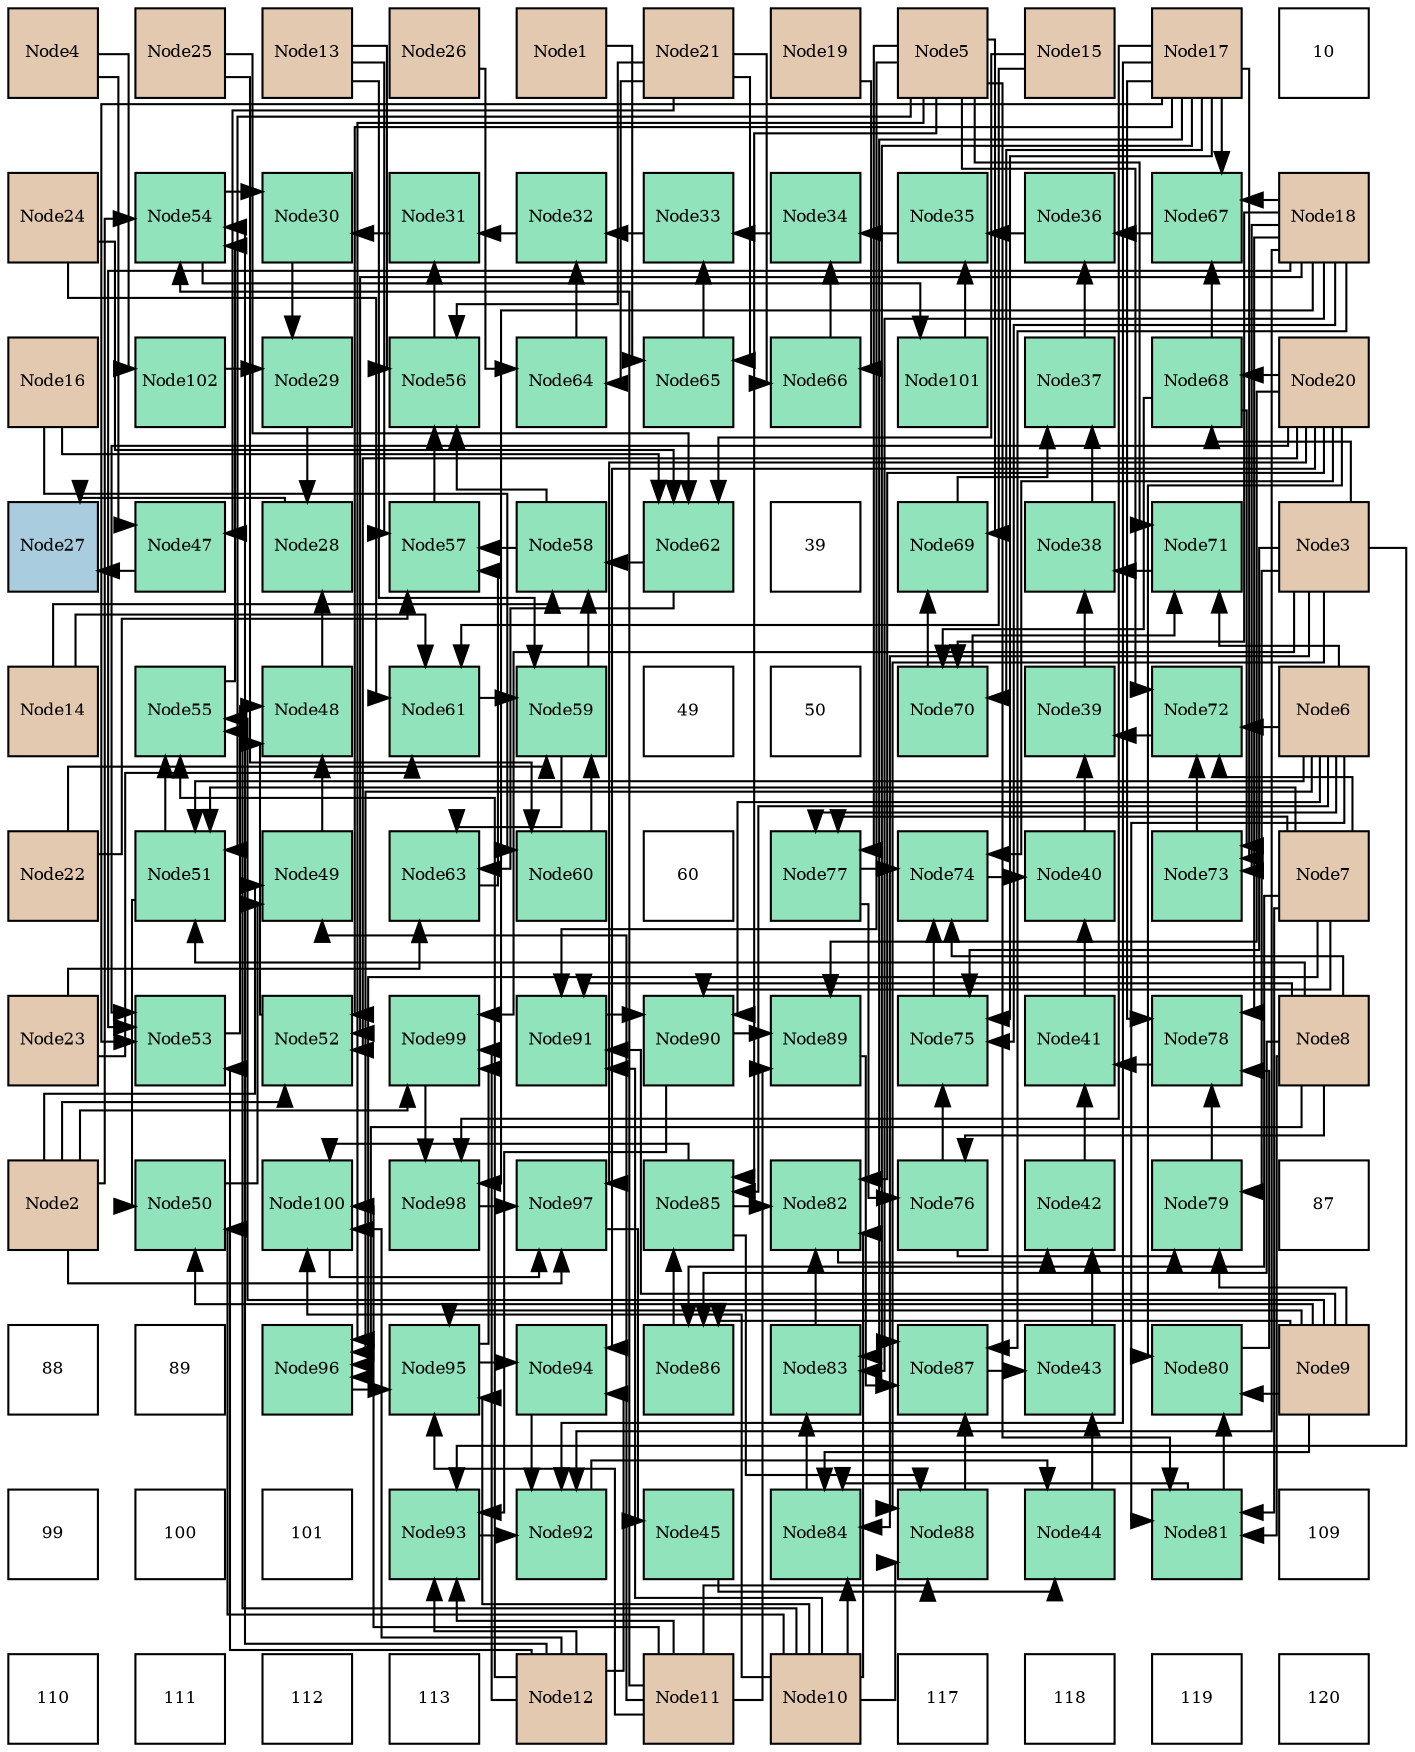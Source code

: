 digraph layout{
 rankdir=TB;
 splines=ortho;
 node [style=filled shape=square fixedsize=true width=0.6];
0[label="Node4", fontsize=8, fillcolor="#e3c9af"];
1[label="Node25", fontsize=8, fillcolor="#e3c9af"];
2[label="Node13", fontsize=8, fillcolor="#e3c9af"];
3[label="Node26", fontsize=8, fillcolor="#e3c9af"];
4[label="Node1", fontsize=8, fillcolor="#e3c9af"];
5[label="Node21", fontsize=8, fillcolor="#e3c9af"];
6[label="Node19", fontsize=8, fillcolor="#e3c9af"];
7[label="Node5", fontsize=8, fillcolor="#e3c9af"];
8[label="Node15", fontsize=8, fillcolor="#e3c9af"];
9[label="Node17", fontsize=8, fillcolor="#e3c9af"];
10[label="10", fontsize=8, fillcolor="#ffffff"];
11[label="Node24", fontsize=8, fillcolor="#e3c9af"];
12[label="Node54", fontsize=8, fillcolor="#91e3bb"];
13[label="Node30", fontsize=8, fillcolor="#91e3bb"];
14[label="Node31", fontsize=8, fillcolor="#91e3bb"];
15[label="Node32", fontsize=8, fillcolor="#91e3bb"];
16[label="Node33", fontsize=8, fillcolor="#91e3bb"];
17[label="Node34", fontsize=8, fillcolor="#91e3bb"];
18[label="Node35", fontsize=8, fillcolor="#91e3bb"];
19[label="Node36", fontsize=8, fillcolor="#91e3bb"];
20[label="Node67", fontsize=8, fillcolor="#91e3bb"];
21[label="Node18", fontsize=8, fillcolor="#e3c9af"];
22[label="Node16", fontsize=8, fillcolor="#e3c9af"];
23[label="Node102", fontsize=8, fillcolor="#91e3bb"];
24[label="Node29", fontsize=8, fillcolor="#91e3bb"];
25[label="Node56", fontsize=8, fillcolor="#91e3bb"];
26[label="Node64", fontsize=8, fillcolor="#91e3bb"];
27[label="Node65", fontsize=8, fillcolor="#91e3bb"];
28[label="Node66", fontsize=8, fillcolor="#91e3bb"];
29[label="Node101", fontsize=8, fillcolor="#91e3bb"];
30[label="Node37", fontsize=8, fillcolor="#91e3bb"];
31[label="Node68", fontsize=8, fillcolor="#91e3bb"];
32[label="Node20", fontsize=8, fillcolor="#e3c9af"];
33[label="Node27", fontsize=8, fillcolor="#a9ccde"];
34[label="Node47", fontsize=8, fillcolor="#91e3bb"];
35[label="Node28", fontsize=8, fillcolor="#91e3bb"];
36[label="Node57", fontsize=8, fillcolor="#91e3bb"];
37[label="Node58", fontsize=8, fillcolor="#91e3bb"];
38[label="Node62", fontsize=8, fillcolor="#91e3bb"];
39[label="39", fontsize=8, fillcolor="#ffffff"];
40[label="Node69", fontsize=8, fillcolor="#91e3bb"];
41[label="Node38", fontsize=8, fillcolor="#91e3bb"];
42[label="Node71", fontsize=8, fillcolor="#91e3bb"];
43[label="Node3", fontsize=8, fillcolor="#e3c9af"];
44[label="Node14", fontsize=8, fillcolor="#e3c9af"];
45[label="Node55", fontsize=8, fillcolor="#91e3bb"];
46[label="Node48", fontsize=8, fillcolor="#91e3bb"];
47[label="Node61", fontsize=8, fillcolor="#91e3bb"];
48[label="Node59", fontsize=8, fillcolor="#91e3bb"];
49[label="49", fontsize=8, fillcolor="#ffffff"];
50[label="50", fontsize=8, fillcolor="#ffffff"];
51[label="Node70", fontsize=8, fillcolor="#91e3bb"];
52[label="Node39", fontsize=8, fillcolor="#91e3bb"];
53[label="Node72", fontsize=8, fillcolor="#91e3bb"];
54[label="Node6", fontsize=8, fillcolor="#e3c9af"];
55[label="Node22", fontsize=8, fillcolor="#e3c9af"];
56[label="Node51", fontsize=8, fillcolor="#91e3bb"];
57[label="Node49", fontsize=8, fillcolor="#91e3bb"];
58[label="Node63", fontsize=8, fillcolor="#91e3bb"];
59[label="Node60", fontsize=8, fillcolor="#91e3bb"];
60[label="60", fontsize=8, fillcolor="#ffffff"];
61[label="Node77", fontsize=8, fillcolor="#91e3bb"];
62[label="Node74", fontsize=8, fillcolor="#91e3bb"];
63[label="Node40", fontsize=8, fillcolor="#91e3bb"];
64[label="Node73", fontsize=8, fillcolor="#91e3bb"];
65[label="Node7", fontsize=8, fillcolor="#e3c9af"];
66[label="Node23", fontsize=8, fillcolor="#e3c9af"];
67[label="Node53", fontsize=8, fillcolor="#91e3bb"];
68[label="Node52", fontsize=8, fillcolor="#91e3bb"];
69[label="Node99", fontsize=8, fillcolor="#91e3bb"];
70[label="Node91", fontsize=8, fillcolor="#91e3bb"];
71[label="Node90", fontsize=8, fillcolor="#91e3bb"];
72[label="Node89", fontsize=8, fillcolor="#91e3bb"];
73[label="Node75", fontsize=8, fillcolor="#91e3bb"];
74[label="Node41", fontsize=8, fillcolor="#91e3bb"];
75[label="Node78", fontsize=8, fillcolor="#91e3bb"];
76[label="Node8", fontsize=8, fillcolor="#e3c9af"];
77[label="Node2", fontsize=8, fillcolor="#e3c9af"];
78[label="Node50", fontsize=8, fillcolor="#91e3bb"];
79[label="Node100", fontsize=8, fillcolor="#91e3bb"];
80[label="Node98", fontsize=8, fillcolor="#91e3bb"];
81[label="Node97", fontsize=8, fillcolor="#91e3bb"];
82[label="Node85", fontsize=8, fillcolor="#91e3bb"];
83[label="Node82", fontsize=8, fillcolor="#91e3bb"];
84[label="Node76", fontsize=8, fillcolor="#91e3bb"];
85[label="Node42", fontsize=8, fillcolor="#91e3bb"];
86[label="Node79", fontsize=8, fillcolor="#91e3bb"];
87[label="87", fontsize=8, fillcolor="#ffffff"];
88[label="88", fontsize=8, fillcolor="#ffffff"];
89[label="89", fontsize=8, fillcolor="#ffffff"];
90[label="Node96", fontsize=8, fillcolor="#91e3bb"];
91[label="Node95", fontsize=8, fillcolor="#91e3bb"];
92[label="Node94", fontsize=8, fillcolor="#91e3bb"];
93[label="Node86", fontsize=8, fillcolor="#91e3bb"];
94[label="Node83", fontsize=8, fillcolor="#91e3bb"];
95[label="Node87", fontsize=8, fillcolor="#91e3bb"];
96[label="Node43", fontsize=8, fillcolor="#91e3bb"];
97[label="Node80", fontsize=8, fillcolor="#91e3bb"];
98[label="Node9", fontsize=8, fillcolor="#e3c9af"];
99[label="99", fontsize=8, fillcolor="#ffffff"];
100[label="100", fontsize=8, fillcolor="#ffffff"];
101[label="101", fontsize=8, fillcolor="#ffffff"];
102[label="Node93", fontsize=8, fillcolor="#91e3bb"];
103[label="Node92", fontsize=8, fillcolor="#91e3bb"];
104[label="Node45", fontsize=8, fillcolor="#91e3bb"];
105[label="Node84", fontsize=8, fillcolor="#91e3bb"];
106[label="Node88", fontsize=8, fillcolor="#91e3bb"];
107[label="Node44", fontsize=8, fillcolor="#91e3bb"];
108[label="Node81", fontsize=8, fillcolor="#91e3bb"];
109[label="109", fontsize=8, fillcolor="#ffffff"];
110[label="110", fontsize=8, fillcolor="#ffffff"];
111[label="111", fontsize=8, fillcolor="#ffffff"];
112[label="112", fontsize=8, fillcolor="#ffffff"];
113[label="113", fontsize=8, fillcolor="#ffffff"];
114[label="Node12", fontsize=8, fillcolor="#e3c9af"];
115[label="Node11", fontsize=8, fillcolor="#e3c9af"];
116[label="Node10", fontsize=8, fillcolor="#e3c9af"];
117[label="117", fontsize=8, fillcolor="#ffffff"];
118[label="118", fontsize=8, fillcolor="#ffffff"];
119[label="119", fontsize=8, fillcolor="#ffffff"];
120[label="120", fontsize=8, fillcolor="#ffffff"];
edge [constraint=false, style=vis];35 -> 33;
34 -> 33;
24 -> 35;
46 -> 35;
13 -> 24;
23 -> 24;
14 -> 13;
12 -> 13;
15 -> 14;
25 -> 14;
16 -> 15;
26 -> 15;
17 -> 16;
27 -> 16;
18 -> 17;
28 -> 17;
19 -> 18;
29 -> 18;
30 -> 19;
20 -> 19;
41 -> 30;
40 -> 30;
52 -> 41;
42 -> 41;
63 -> 52;
53 -> 52;
74 -> 63;
62 -> 63;
85 -> 74;
75 -> 74;
96 -> 85;
83 -> 85;
107 -> 96;
95 -> 96;
104 -> 107;
103 -> 107;
81 -> 104;
36 -> 25;
37 -> 25;
2 -> 25;
5 -> 25;
80 -> 81;
79 -> 81;
77 -> 81;
32 -> 81;
57 -> 46;
68 -> 46;
67 -> 46;
37 -> 36;
58 -> 36;
2 -> 36;
55 -> 36;
73 -> 62;
61 -> 62;
76 -> 62;
32 -> 62;
86 -> 75;
97 -> 75;
9 -> 75;
21 -> 75;
94 -> 83;
82 -> 83;
116 -> 83;
32 -> 83;
106 -> 95;
72 -> 95;
9 -> 95;
21 -> 95;
102 -> 103;
92 -> 103;
9 -> 103;
21 -> 103;
69 -> 80;
9 -> 80;
21 -> 80;
12 -> 29;
78 -> 57;
77 -> 57;
115 -> 57;
45 -> 12;
77 -> 12;
115 -> 12;
114 -> 12;
48 -> 37;
38 -> 37;
44 -> 37;
48 -> 58;
38 -> 58;
66 -> 58;
51 -> 40;
7 -> 40;
51 -> 42;
7 -> 42;
54 -> 42;
64 -> 53;
7 -> 53;
54 -> 53;
65 -> 53;
84 -> 73;
43 -> 73;
9 -> 73;
21 -> 73;
84 -> 86;
43 -> 86;
98 -> 86;
105 -> 94;
9 -> 94;
21 -> 94;
82 -> 106;
43 -> 106;
116 -> 106;
115 -> 106;
71 -> 72;
115 -> 72;
32 -> 72;
71 -> 102;
43 -> 102;
115 -> 102;
114 -> 102;
91 -> 92;
114 -> 92;
32 -> 92;
91 -> 69;
77 -> 69;
43 -> 69;
114 -> 69;
82 -> 79;
116 -> 79;
115 -> 79;
114 -> 79;
56 -> 78;
98 -> 78;
116 -> 78;
56 -> 45;
98 -> 45;
116 -> 45;
114 -> 45;
59 -> 48;
47 -> 48;
2 -> 48;
55 -> 48;
31 -> 20;
9 -> 20;
21 -> 20;
31 -> 51;
9 -> 51;
21 -> 51;
31 -> 64;
9 -> 64;
21 -> 64;
61 -> 84;
76 -> 84;
108 -> 97;
98 -> 97;
32 -> 97;
108 -> 105;
43 -> 105;
98 -> 105;
116 -> 105;
93 -> 82;
7 -> 82;
54 -> 82;
70 -> 71;
54 -> 71;
65 -> 71;
90 -> 91;
98 -> 91;
116 -> 91;
115 -> 91;
0 -> 34;
5 -> 34;
7 -> 56;
54 -> 56;
65 -> 56;
76 -> 56;
77 -> 68;
9 -> 68;
21 -> 68;
32 -> 68;
114 -> 67;
9 -> 67;
21 -> 67;
32 -> 67;
22 -> 59;
1 -> 59;
44 -> 47;
8 -> 47;
66 -> 47;
11 -> 47;
8 -> 38;
22 -> 38;
11 -> 38;
1 -> 38;
5 -> 26;
3 -> 26;
4 -> 27;
5 -> 27;
6 -> 28;
5 -> 28;
43 -> 31;
32 -> 31;
7 -> 61;
54 -> 61;
65 -> 61;
7 -> 108;
54 -> 108;
65 -> 108;
76 -> 108;
65 -> 93;
76 -> 93;
98 -> 93;
7 -> 70;
76 -> 70;
98 -> 70;
116 -> 70;
7 -> 90;
54 -> 90;
65 -> 90;
76 -> 90;
0 -> 23;
edge [constraint=true, style=invis];
0 -> 11 -> 22 -> 33 -> 44 -> 55 -> 66 -> 77 -> 88 -> 99 -> 110;
1 -> 12 -> 23 -> 34 -> 45 -> 56 -> 67 -> 78 -> 89 -> 100 -> 111;
2 -> 13 -> 24 -> 35 -> 46 -> 57 -> 68 -> 79 -> 90 -> 101 -> 112;
3 -> 14 -> 25 -> 36 -> 47 -> 58 -> 69 -> 80 -> 91 -> 102 -> 113;
4 -> 15 -> 26 -> 37 -> 48 -> 59 -> 70 -> 81 -> 92 -> 103 -> 114;
5 -> 16 -> 27 -> 38 -> 49 -> 60 -> 71 -> 82 -> 93 -> 104 -> 115;
6 -> 17 -> 28 -> 39 -> 50 -> 61 -> 72 -> 83 -> 94 -> 105 -> 116;
7 -> 18 -> 29 -> 40 -> 51 -> 62 -> 73 -> 84 -> 95 -> 106 -> 117;
8 -> 19 -> 30 -> 41 -> 52 -> 63 -> 74 -> 85 -> 96 -> 107 -> 118;
9 -> 20 -> 31 -> 42 -> 53 -> 64 -> 75 -> 86 -> 97 -> 108 -> 119;
10 -> 21 -> 32 -> 43 -> 54 -> 65 -> 76 -> 87 -> 98 -> 109 -> 120;
rank = same {0 -> 1 -> 2 -> 3 -> 4 -> 5 -> 6 -> 7 -> 8 -> 9 -> 10};
rank = same {11 -> 12 -> 13 -> 14 -> 15 -> 16 -> 17 -> 18 -> 19 -> 20 -> 21};
rank = same {22 -> 23 -> 24 -> 25 -> 26 -> 27 -> 28 -> 29 -> 30 -> 31 -> 32};
rank = same {33 -> 34 -> 35 -> 36 -> 37 -> 38 -> 39 -> 40 -> 41 -> 42 -> 43};
rank = same {44 -> 45 -> 46 -> 47 -> 48 -> 49 -> 50 -> 51 -> 52 -> 53 -> 54};
rank = same {55 -> 56 -> 57 -> 58 -> 59 -> 60 -> 61 -> 62 -> 63 -> 64 -> 65};
rank = same {66 -> 67 -> 68 -> 69 -> 70 -> 71 -> 72 -> 73 -> 74 -> 75 -> 76};
rank = same {77 -> 78 -> 79 -> 80 -> 81 -> 82 -> 83 -> 84 -> 85 -> 86 -> 87};
rank = same {88 -> 89 -> 90 -> 91 -> 92 -> 93 -> 94 -> 95 -> 96 -> 97 -> 98};
rank = same {99 -> 100 -> 101 -> 102 -> 103 -> 104 -> 105 -> 106 -> 107 -> 108 -> 109};
rank = same {110 -> 111 -> 112 -> 113 -> 114 -> 115 -> 116 -> 117 -> 118 -> 119 -> 120};
}